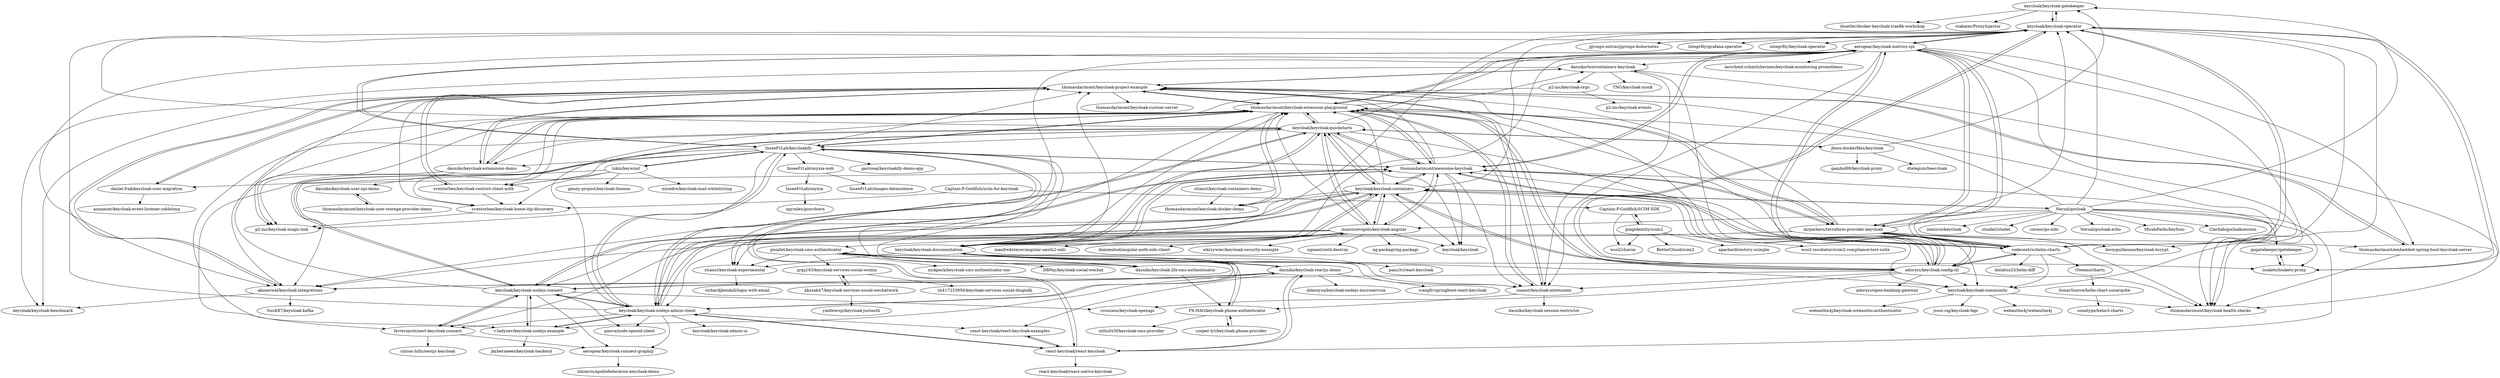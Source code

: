 digraph G {
"keycloak/keycloak-gatekeeper" -> "ibuetler/docker-keycloak-traefik-workshop" ["e"=1]
"keycloak/keycloak-gatekeeper" -> "stakater/ProxyInjector" ["e"=1]
"keycloak/keycloak-gatekeeper" -> "keycloak/keycloak-operator"
"keycloak/keycloak-quickstarts" -> "thomasdarimont/awesome-keycloak"
"keycloak/keycloak-quickstarts" -> "keycloak/keycloak-containers"
"keycloak/keycloak-quickstarts" -> "keycloak/keycloak-documentation"
"keycloak/keycloak-quickstarts" -> "keycloak/keycloak" ["e"=1]
"keycloak/keycloak-quickstarts" -> "thomasdarimont/keycloak-extension-playground"
"keycloak/keycloak-quickstarts" -> "keycloak/keycloak-nodejs-connect"
"keycloak/keycloak-quickstarts" -> "keycloak/keycloak-nodejs-admin-client"
"keycloak/keycloak-quickstarts" -> "jboss-dockerfiles/keycloak"
"keycloak/keycloak-quickstarts" -> "mauriciovigolo/keycloak-angular"
"keycloak/keycloak-quickstarts" -> "aerogear/keycloak-metrics-spi"
"keycloak/keycloak-quickstarts" -> "dasniko/keycloak-extensions-demo"
"keycloak/keycloak-quickstarts" -> "keycloak/keycloak-community"
"keycloak/keycloak-quickstarts" -> "v-ladynev/keycloak-nodejs-example"
"keycloak/keycloak-quickstarts" -> "keycloak/keycloak-operator"
"keycloak/keycloak-quickstarts" -> "InseeFrLab/keycloakify"
"thomasdarimont/awesome-keycloak" -> "thomasdarimont/keycloak-extension-playground"
"thomasdarimont/awesome-keycloak" -> "keycloak/keycloak-quickstarts"
"thomasdarimont/awesome-keycloak" -> "aerogear/keycloak-metrics-spi"
"thomasdarimont/awesome-keycloak" -> "thomasdarimont/keycloak-project-example"
"thomasdarimont/awesome-keycloak" -> "InseeFrLab/keycloakify"
"thomasdarimont/awesome-keycloak" -> "adorsys/keycloak-config-cli"
"thomasdarimont/awesome-keycloak" -> "mauriciovigolo/keycloak-angular"
"thomasdarimont/awesome-keycloak" -> "keycloak/keycloak-containers"
"thomasdarimont/awesome-keycloak" -> "keycloak/keycloak-nodejs-admin-client"
"thomasdarimont/awesome-keycloak" -> "akoserwal/keycloak-integrations"
"thomasdarimont/awesome-keycloak" -> "keycloak/keycloak-documentation"
"thomasdarimont/awesome-keycloak" -> "mrparkers/terraform-provider-keycloak"
"thomasdarimont/awesome-keycloak" -> "zonaut/keycloak-extensions"
"thomasdarimont/awesome-keycloak" -> "keycloak/keycloak" ["e"=1]
"thomasdarimont/awesome-keycloak" -> "thomasdarimont/keycloak-health-checks"
"mrparkers/terraform-provider-keycloak" -> "adorsys/keycloak-config-cli"
"mrparkers/terraform-provider-keycloak" -> "aerogear/keycloak-metrics-spi"
"mrparkers/terraform-provider-keycloak" -> "thomasdarimont/keycloak-extension-playground"
"mrparkers/terraform-provider-keycloak" -> "leroyguillaume/keycloak-bcrypt"
"mrparkers/terraform-provider-keycloak" -> "codecentric/helm-charts"
"mrparkers/terraform-provider-keycloak" -> "thomasdarimont/awesome-keycloak"
"mrparkers/terraform-provider-keycloak" -> "keycloak/keycloak-operator"
"mrparkers/terraform-provider-keycloak" -> "akoserwal/keycloak-integrations"
"mrparkers/terraform-provider-keycloak" -> "thomasdarimont/keycloak-health-checks"
"mrparkers/terraform-provider-keycloak" -> "thomasdarimont/keycloak-project-example"
"mrparkers/terraform-provider-keycloak" -> "thomasdarimont/embedded-spring-boot-keycloak-server"
"mrparkers/terraform-provider-keycloak" -> "stianst/keycloak-experimental"
"kkzxak47/keycloak-services-social-wechatwork" -> "jyqq163/keycloak-services-social-weixin"
"kkzxak47/keycloak-services-social-wechatwork" -> "yanfeiwuji/keycloak-justauth"
"sventorben/keycloak-restrict-client-auth" -> "sventorben/keycloak-home-idp-discovery"
"sventorben/keycloak-restrict-client-auth" -> "thomasdarimont/keycloak-project-example"
"aerogear/keycloak-connect-graphql" -> "ilmimris/apollofederation-keycloak-demo"
"daniel-frak/keycloak-user-migration" -> "thomasdarimont/keycloak-project-example"
"daniel-frak/keycloak-user-migration" -> "aznamier/keycloak-event-listener-rabbitmq"
"lukin/keywind" -> "InseeFrLab/keycloakify"
"lukin/keywind" -> "daniel-frak/keycloak-user-migration"
"lukin/keywind" -> "sventorben/keycloak-restrict-client-auth"
"lukin/keywind" -> "genny-project/keycloak-themes"
"lukin/keywind" -> "sventorben/keycloak-home-idp-discovery"
"lukin/keywind" -> "micedre/keycloak-mail-whitelisting"
"p2-inc/keycloak-orgs" -> "p2-inc/keycloak-events"
"p2-inc/keycloak-orgs" -> "sventorben/keycloak-home-idp-discovery"
"sventorben/keycloak-home-idp-discovery" -> "p2-inc/keycloak-magic-link"
"InseeFrLab/keycloakify" -> "lukin/keywind"
"InseeFrLab/keycloakify" -> "react-keycloak/react-keycloak"
"InseeFrLab/keycloakify" -> "InseeFrLab/onyxia-web"
"InseeFrLab/keycloakify" -> "thomasdarimont/keycloak-extension-playground"
"InseeFrLab/keycloakify" -> "thomasdarimont/awesome-keycloak"
"InseeFrLab/keycloakify" -> "aerogear/keycloak-metrics-spi"
"InseeFrLab/keycloakify" -> "thomasdarimont/keycloak-project-example"
"InseeFrLab/keycloakify" -> "p2-inc/keycloak-magic-link"
"InseeFrLab/keycloakify" -> "sventorben/keycloak-restrict-client-auth"
"InseeFrLab/keycloakify" -> "garronej/keycloakify-demo-app"
"InseeFrLab/keycloakify" -> "ferrerojosh/nest-keycloak-connect"
"InseeFrLab/keycloakify" -> "dasniko/keycloak-extensions-demo"
"InseeFrLab/keycloakify" -> "dasniko/keycloak-2fa-sms-authenticator"
"InseeFrLab/keycloakify" -> "keycloak/keycloak-nodejs-admin-client"
"InseeFrLab/keycloakify" -> "zonaut/keycloak-extensions"
"keycloak/keycloak-nodejs-connect" -> "keycloak/keycloak-nodejs-admin-client"
"keycloak/keycloak-nodejs-connect" -> "v-ladynev/keycloak-nodejs-example"
"keycloak/keycloak-nodejs-connect" -> "ferrerojosh/nest-keycloak-connect"
"keycloak/keycloak-nodejs-connect" -> "aerogear/keycloak-connect-graphql"
"keycloak/keycloak-nodejs-connect" -> "keycloak/keycloak-quickstarts"
"keycloak/keycloak-nodejs-connect" -> "panva/node-openid-client" ["e"=1]
"keycloak/keycloak-nodejs-connect" -> "keycloak/keycloak-containers"
"keycloak/keycloak-nodejs-connect" -> "dasniko/keycloak-reactjs-demo"
"keycloak/keycloak-nodejs-connect" -> "ccouzens/keycloak-openapi"
"keycloak/keycloak-nodejs-connect" -> "thomasdarimont/keycloak-extension-playground"
"aerogear/keycloak-metrics-spi" -> "thomasdarimont/keycloak-health-checks"
"aerogear/keycloak-metrics-spi" -> "adorsys/keycloak-config-cli"
"aerogear/keycloak-metrics-spi" -> "mrparkers/terraform-provider-keycloak"
"aerogear/keycloak-metrics-spi" -> "thomasdarimont/awesome-keycloak"
"aerogear/keycloak-metrics-spi" -> "keycloak/keycloak-operator"
"aerogear/keycloak-metrics-spi" -> "thomasdarimont/keycloak-extension-playground"
"aerogear/keycloak-metrics-spi" -> "larscheid-schmitzhermes/keycloak-monitoring-prometheus"
"aerogear/keycloak-metrics-spi" -> "InseeFrLab/keycloakify"
"aerogear/keycloak-metrics-spi" -> "leroyguillaume/keycloak-bcrypt"
"aerogear/keycloak-metrics-spi" -> "codecentric/helm-charts"
"aerogear/keycloak-metrics-spi" -> "thomasdarimont/embedded-spring-boot-keycloak-server"
"aerogear/keycloak-metrics-spi" -> "dasniko/testcontainers-keycloak"
"aerogear/keycloak-metrics-spi" -> "zonaut/keycloak-extensions"
"aerogear/keycloak-metrics-spi" -> "stianst/keycloak-experimental"
"aerogear/keycloak-metrics-spi" -> "akoserwal/keycloak-integrations"
"dasniko/keycloak-extensions-demo" -> "p2-inc/keycloak-magic-link"
"dasniko/keycloak-extensions-demo" -> "thomasdarimont/keycloak-extension-playground"
"dasniko/keycloak-extensions-demo" -> "dasniko/keycloak-user-spi-demo"
"dasniko/keycloak-extensions-demo" -> "thomasdarimont/keycloak-project-example"
"thomasdarimont/keycloak-extension-playground" -> "zonaut/keycloak-extensions"
"thomasdarimont/keycloak-extension-playground" -> "thomasdarimont/awesome-keycloak"
"thomasdarimont/keycloak-extension-playground" -> "thomasdarimont/keycloak-project-example"
"thomasdarimont/keycloak-extension-playground" -> "dasniko/keycloak-extensions-demo"
"thomasdarimont/keycloak-extension-playground" -> "thomasdarimont/keycloak-docker-demo"
"thomasdarimont/keycloak-extension-playground" -> "mrparkers/terraform-provider-keycloak"
"thomasdarimont/keycloak-extension-playground" -> "InseeFrLab/keycloakify"
"thomasdarimont/keycloak-extension-playground" -> "p2-inc/keycloak-magic-link"
"thomasdarimont/keycloak-extension-playground" -> "akoserwal/keycloak-integrations"
"thomasdarimont/keycloak-extension-playground" -> "adorsys/keycloak-config-cli"
"thomasdarimont/keycloak-extension-playground" -> "aerogear/keycloak-metrics-spi"
"thomasdarimont/keycloak-extension-playground" -> "keycloak/keycloak-quickstarts"
"thomasdarimont/keycloak-extension-playground" -> "sventorben/keycloak-restrict-client-auth"
"thomasdarimont/keycloak-extension-playground" -> "stianst/keycloak-experimental"
"thomasdarimont/keycloak-extension-playground" -> "dasniko/testcontainers-keycloak"
"v-ladynev/keycloak-nodejs-example" -> "keycloak/keycloak-nodejs-connect"
"v-ladynev/keycloak-nodejs-example" -> "keycloak/keycloak-nodejs-admin-client"
"v-ladynev/keycloak-nodejs-example" -> "jkyberneees/keycloak-backend"
"Captain-P-Goldfish/SCIM-SDK" -> "pingidentity/scim2"
"Captain-P-Goldfish/SCIM-SDK" -> "wso2/charon"
"pingidentity/scim2" -> "Captain-P-Goldfish/SCIM-SDK"
"pingidentity/scim2" -> "wso2/charon"
"pingidentity/scim2" -> "BetterCloud/scim2"
"pingidentity/scim2" -> "apache/directory-scimple"
"pingidentity/scim2" -> "wso2-incubator/scim2-compliance-test-suite"
"keycloak/keycloak-containers" -> "keycloak/keycloak-documentation"
"keycloak/keycloak-containers" -> "keycloak/keycloak-quickstarts"
"keycloak/keycloak-containers" -> "thomasdarimont/awesome-keycloak"
"keycloak/keycloak-containers" -> "keycloak/keycloak-nodejs-admin-client"
"keycloak/keycloak-containers" -> "keycloak/keycloak" ["e"=1]
"keycloak/keycloak-containers" -> "keycloak/keycloak-nodejs-connect"
"keycloak/keycloak-containers" -> "thomasdarimont/keycloak-extension-playground"
"keycloak/keycloak-containers" -> "adorsys/keycloak-config-cli"
"keycloak/keycloak-containers" -> "keycloak/keycloak-community"
"keycloak/keycloak-containers" -> "codecentric/helm-charts"
"keycloak/keycloak-containers" -> "mauriciovigolo/keycloak-angular"
"keycloak/keycloak-containers" -> "Nerzal/gocloak"
"keycloak/keycloak-containers" -> "thomasdarimont/keycloak-docker-demo"
"keycloak/keycloak-containers" -> "akoserwal/keycloak-integrations"
"keycloak/keycloak-containers" -> "keycloak/keycloak-operator"
"SonarSource/helm-chart-sonarqube" -> "sonatype/helm3-charts" ["e"=1]
"Nerzal/gocloak" -> "coreos/go-oidc" ["e"=1]
"Nerzal/gocloak" -> "Nerzal/gocloak-echo"
"Nerzal/gocloak" -> "louketo/louketo-proxy"
"Nerzal/gocloak" -> "keycloak/keycloak-gatekeeper"
"Nerzal/gocloak" -> "keycloak/keycloak-containers"
"Nerzal/gocloak" -> "MicahParks/keyfunc"
"Nerzal/gocloak" -> "keycloak/keycloak-operator"
"Nerzal/gocloak" -> "Clarilab/gocloaksession"
"Nerzal/gocloak" -> "thomasdarimont/keycloak-extension-playground"
"Nerzal/gocloak" -> "react-keycloak/react-keycloak"
"Nerzal/gocloak" -> "gogatekeeper/gatekeeper"
"Nerzal/gocloak" -> "zemirco/keycloak"
"Nerzal/gocloak" -> "mrparkers/terraform-provider-keycloak"
"Nerzal/gocloak" -> "mauriciovigolo/keycloak-angular"
"Nerzal/gocloak" -> "zitadel/zitadel" ["e"=1]
"mauriciovigolo/keycloak-angular" -> "thomasdarimont/awesome-keycloak"
"mauriciovigolo/keycloak-angular" -> "manfredsteyer/angular-oauth2-oidc" ["e"=1]
"mauriciovigolo/keycloak-angular" -> "keycloak/keycloak-quickstarts"
"mauriciovigolo/keycloak-angular" -> "ferrerojosh/nest-keycloak-connect"
"mauriciovigolo/keycloak-angular" -> "keycloak/keycloak-documentation"
"mauriciovigolo/keycloak-angular" -> "keycloak/keycloak-containers"
"mauriciovigolo/keycloak-angular" -> "damienbod/angular-auth-oidc-client" ["e"=1]
"mauriciovigolo/keycloak-angular" -> "thomasdarimont/keycloak-extension-playground"
"mauriciovigolo/keycloak-angular" -> "wkrzywiec/keycloak-security-example"
"mauriciovigolo/keycloak-angular" -> "keycloak/keycloak-nodejs-admin-client"
"mauriciovigolo/keycloak-angular" -> "keycloak/keycloak-nodejs-connect"
"mauriciovigolo/keycloak-angular" -> "ngneat/until-destroy" ["e"=1]
"mauriciovigolo/keycloak-angular" -> "gwallet/keycloak-sms-authenticator"
"mauriciovigolo/keycloak-angular" -> "ng-packagr/ng-packagr" ["e"=1]
"mauriciovigolo/keycloak-angular" -> "keycloak/keycloak" ["e"=1]
"InseeFrLab/onyxia-web" -> "InseeFrLab/onyxia"
"InseeFrLab/onyxia-web" -> "InseeFrLab/images-datascience"
"Captain-P-Goldfish/scim-for-keycloak" -> "Captain-P-Goldfish/SCIM-SDK"
"Captain-P-Goldfish/scim-for-keycloak" -> "sventorben/keycloak-home-idp-discovery"
"react-keycloak/react-keycloak-examples" -> "react-keycloak/react-keycloak"
"codecentric/helm-charts" -> "keycloak/keycloak-operator"
"codecentric/helm-charts" -> "aerogear/keycloak-metrics-spi"
"codecentric/helm-charts" -> "adorsys/keycloak-config-cli"
"codecentric/helm-charts" -> "mrparkers/terraform-provider-keycloak"
"codecentric/helm-charts" -> "thomasdarimont/keycloak-extension-playground"
"codecentric/helm-charts" -> "thomasdarimont/awesome-keycloak"
"codecentric/helm-charts" -> "keycloak/keycloak-containers"
"codecentric/helm-charts" -> "Oteemo/charts"
"codecentric/helm-charts" -> "databus23/helm-diff" ["e"=1]
"codecentric/helm-charts" -> "keycloak/keycloak-community"
"react-keycloak/react-keycloak" -> "react-keycloak/react-keycloak-examples"
"react-keycloak/react-keycloak" -> "react-keycloak/react-native-keycloak"
"react-keycloak/react-keycloak" -> "InseeFrLab/keycloakify"
"react-keycloak/react-keycloak" -> "dasniko/keycloak-reactjs-demo"
"react-keycloak/react-keycloak" -> "keycloak/keycloak-nodejs-admin-client"
"jboss-dockerfiles/keycloak" -> "keycloak/keycloak-quickstarts"
"jboss-dockerfiles/keycloak" -> "dteleguin/beercloak"
"jboss-dockerfiles/keycloak" -> "gambol99/keycloak-proxy" ["e"=1]
"jboss-dockerfiles/keycloak" -> "keycloak/keycloak-gatekeeper"
"keycloak/keycloak-documentation" -> "keycloak/keycloak-containers"
"keycloak/keycloak-documentation" -> "keycloak/keycloak-quickstarts"
"keycloak/keycloak-documentation" -> "keycloak/keycloak-nodejs-admin-client"
"keycloak/keycloak-documentation" -> "keycloak/keycloak-community"
"keycloak/keycloak-documentation" -> "thomasdarimont/awesome-keycloak"
"keycloak/keycloak-documentation" -> "thomasdarimont/keycloak-extension-playground"
"keycloak/keycloak-documentation" -> "keycloak/keycloak-operator"
"keycloak/keycloak-documentation" -> "panz3r/react-keycloak"
"keycloak/keycloak-documentation" -> "dasniko/keycloak-reactjs-demo"
"keycloak/keycloak-documentation" -> "stianst/keycloak-experimental"
"keycloak/keycloak-documentation" -> "thomasdarimont/keycloak-project-example"
"keycloak/keycloak-documentation" -> "aerogear/keycloak-metrics-spi"
"keycloak/keycloak-documentation" -> "mauriciovigolo/keycloak-angular"
"keycloak/keycloak-documentation" -> "louketo/louketo-proxy"
"keycloak/keycloak-documentation" -> "zonaut/keycloak-extensions"
"adorsys/keycloak-config-cli" -> "mrparkers/terraform-provider-keycloak"
"adorsys/keycloak-config-cli" -> "aerogear/keycloak-metrics-spi"
"adorsys/keycloak-config-cli" -> "thomasdarimont/keycloak-extension-playground"
"adorsys/keycloak-config-cli" -> "thomasdarimont/awesome-keycloak"
"adorsys/keycloak-config-cli" -> "keycloak/keycloak-operator"
"adorsys/keycloak-config-cli" -> "thomasdarimont/keycloak-project-example"
"adorsys/keycloak-config-cli" -> "dasniko/testcontainers-keycloak"
"adorsys/keycloak-config-cli" -> "codecentric/helm-charts"
"adorsys/keycloak-config-cli" -> "zonaut/keycloak-extensions"
"adorsys/keycloak-config-cli" -> "thomasdarimont/keycloak-health-checks"
"adorsys/keycloak-config-cli" -> "akoserwal/keycloak-integrations"
"adorsys/keycloak-config-cli" -> "ccouzens/keycloak-openapi"
"adorsys/keycloak-config-cli" -> "keycloak/keycloak-containers"
"adorsys/keycloak-config-cli" -> "adorsys/open-banking-gateway" ["e"=1]
"adorsys/keycloak-config-cli" -> "keycloak/keycloak-community"
"dasniko/keycloak-2fa-sms-authenticator" -> "FX-HAO/keycloak-phone-authenticator"
"dasniko/keycloak-2fa-sms-authenticator" -> "gwallet/keycloak-sms-authenticator"
"keycloak/keycloak-nodejs-admin-client" -> "keycloak/keycloak-nodejs-connect"
"keycloak/keycloak-nodejs-admin-client" -> "v-ladynev/keycloak-nodejs-example"
"keycloak/keycloak-nodejs-admin-client" -> "aerogear/keycloak-connect-graphql"
"keycloak/keycloak-nodejs-admin-client" -> "keycloak/keycloak-documentation"
"keycloak/keycloak-nodejs-admin-client" -> "ferrerojosh/nest-keycloak-connect"
"keycloak/keycloak-nodejs-admin-client" -> "thomasdarimont/awesome-keycloak"
"keycloak/keycloak-nodejs-admin-client" -> "keycloak/keycloak-containers"
"keycloak/keycloak-nodejs-admin-client" -> "panva/node-openid-client" ["e"=1]
"keycloak/keycloak-nodejs-admin-client" -> "keycloak/keycloak-quickstarts"
"keycloak/keycloak-nodejs-admin-client" -> "react-keycloak/react-keycloak"
"keycloak/keycloak-nodejs-admin-client" -> "InseeFrLab/keycloakify"
"keycloak/keycloak-nodejs-admin-client" -> "react-keycloak/react-keycloak-examples"
"keycloak/keycloak-nodejs-admin-client" -> "thomasdarimont/keycloak-extension-playground"
"keycloak/keycloak-nodejs-admin-client" -> "keycloak/keycloak-admin-ui"
"keycloak/keycloak-nodejs-admin-client" -> "keycloak/keycloak-operator"
"stianst/keycloak-experimental" -> "richardjkendall/login-with-email"
"dasniko/keycloak-reactjs-demo" -> "react-keycloak/react-keycloak-examples"
"dasniko/keycloak-reactjs-demo" -> "react-keycloak/react-keycloak"
"dasniko/keycloak-reactjs-demo" -> "v-ladynev/keycloak-nodejs-example"
"dasniko/keycloak-reactjs-demo" -> "ddezoysa/keycloak-nodejs-microservice"
"dasniko/keycloak-reactjs-demo" -> "akoserwal/keycloak-integrations"
"dasniko/keycloak-reactjs-demo" -> "keycloak/keycloak-nodejs-connect"
"dasniko/keycloak-reactjs-demo" -> "keycloak/keycloak-documentation"
"dasniko/keycloak-reactjs-demo" -> "ivangfr/springboot-react-keycloak"
"keycloak/keycloak-community" -> "webauthn4j/keycloak-webauthn-authenticator" ["e"=1]
"keycloak/keycloak-community" -> "jsoss-sig/keycloak-fapi"
"keycloak/keycloak-community" -> "webauthn4j/webauthn4j" ["e"=1]
"keycloak/keycloak-community" -> "thomasdarimont/keycloak-health-checks"
"keycloak/keycloak-operator" -> "louketo/louketo-proxy"
"keycloak/keycloak-operator" -> "codecentric/helm-charts"
"keycloak/keycloak-operator" -> "keycloak/keycloak-community"
"keycloak/keycloak-operator" -> "aerogear/keycloak-metrics-spi"
"keycloak/keycloak-operator" -> "adorsys/keycloak-config-cli"
"keycloak/keycloak-operator" -> "jgroups-extras/jgroups-kubernetes"
"keycloak/keycloak-operator" -> "thomasdarimont/keycloak-health-checks"
"keycloak/keycloak-operator" -> "integr8ly/grafana-operator" ["e"=1]
"keycloak/keycloak-operator" -> "integr8ly/keycloak-operator"
"keycloak/keycloak-operator" -> "keycloak/keycloak-gatekeeper"
"cooper-lyt/keycloak-phone-provider" -> "FX-HAO/keycloak-phone-authenticator"
"thomasdarimont/keycloak-docker-demo" -> "thomasdarimont/keycloak-extension-playground"
"gwallet/keycloak-sms-authenticator" -> "FX-HAO/keycloak-phone-authenticator"
"gwallet/keycloak-sms-authenticator" -> "nickpack/keycloak-sms-authenticator-sns"
"gwallet/keycloak-sms-authenticator" -> "jyqq163/keycloak-services-social-weixin"
"gwallet/keycloak-sms-authenticator" -> "stianst/keycloak-experimental"
"gwallet/keycloak-sms-authenticator" -> "DBPay/keycloak-social-wechat"
"gwallet/keycloak-sms-authenticator" -> "dasniko/keycloak-2fa-sms-authenticator"
"ferrerojosh/nest-keycloak-connect" -> "keycloak/keycloak-nodejs-connect"
"ferrerojosh/nest-keycloak-connect" -> "silicon-hills/nestjs-keycloak"
"ferrerojosh/nest-keycloak-connect" -> "aerogear/keycloak-connect-graphql"
"louketo/louketo-proxy" -> "keycloak/keycloak-operator"
"louketo/louketo-proxy" -> "gogatekeeper/gatekeeper"
"jyqq163/keycloak-services-social-weixin" -> "zh417233956/keycloak-services-social-dingtalk"
"jyqq163/keycloak-services-social-weixin" -> "kkzxak47/keycloak-services-social-wechatwork"
"akoserwal/keycloak-integrations" -> "keycloak/keycloak-benchmark"
"akoserwal/keycloak-integrations" -> "thomasdarimont/keycloak-project-example"
"akoserwal/keycloak-integrations" -> "SnuK87/keycloak-kafka"
"InseeFrLab/onyxia" -> "spyrales/gouvdown"
"gogatekeeper/gatekeeper" -> "louketo/louketo-proxy"
"dasniko/testcontainers-keycloak" -> "thomasdarimont/keycloak-project-example"
"dasniko/testcontainers-keycloak" -> "keycloak/keycloak-benchmark"
"dasniko/testcontainers-keycloak" -> "thomasdarimont/keycloak-health-checks"
"dasniko/testcontainers-keycloak" -> "TNG/keycloak-mock"
"dasniko/testcontainers-keycloak" -> "p2-inc/keycloak-orgs"
"dasniko/testcontainers-keycloak" -> "zonaut/keycloak-extensions"
"thomasdarimont/keycloak-project-example" -> "thomasdarimont/keycloak-extension-playground"
"thomasdarimont/keycloak-project-example" -> "dasniko/testcontainers-keycloak"
"thomasdarimont/keycloak-project-example" -> "daniel-frak/keycloak-user-migration"
"thomasdarimont/keycloak-project-example" -> "keycloak/keycloak-benchmark"
"thomasdarimont/keycloak-project-example" -> "sventorben/keycloak-restrict-client-auth"
"thomasdarimont/keycloak-project-example" -> "thomasdarimont/embedded-spring-boot-keycloak-server"
"thomasdarimont/keycloak-project-example" -> "thomasdarimont/keycloak-health-checks"
"thomasdarimont/keycloak-project-example" -> "dasniko/keycloak-extensions-demo"
"thomasdarimont/keycloak-project-example" -> "thomasdarimont/keycloak-custom-server"
"thomasdarimont/keycloak-project-example" -> "zonaut/keycloak-extensions"
"thomasdarimont/keycloak-project-example" -> "sventorben/keycloak-home-idp-discovery"
"thomasdarimont/keycloak-project-example" -> "akoserwal/keycloak-integrations"
"thomasdarimont/keycloak-project-example" -> "p2-inc/keycloak-magic-link"
"thomasdarimont/embedded-spring-boot-keycloak-server" -> "thomasdarimont/keycloak-project-example"
"thomasdarimont/embedded-spring-boot-keycloak-server" -> "thomasdarimont/keycloak-health-checks"
"dasniko/keycloak-user-spi-demo" -> "thomasdarimont/keycloak-user-storage-provider-demo"
"zonaut/keycloak-extensions" -> "thomasdarimont/keycloak-extension-playground"
"zonaut/keycloak-extensions" -> "dasniko/keycloak-session-restrictor"
"zonaut/keycloak-extensions" -> "FX-HAO/keycloak-phone-authenticator"
"zonaut/keycloak-extensions" -> "thomasdarimont/keycloak-project-example"
"stianst/keycloak-containers-demo" -> "thomasdarimont/keycloak-docker-demo"
"thomasdarimont/keycloak-user-storage-provider-demo" -> "dasniko/keycloak-user-spi-demo"
"Oteemo/charts" -> "SonarSource/helm-chart-sonarqube"
"FX-HAO/keycloak-phone-authenticator" -> "cooper-lyt/keycloak-phone-provider"
"FX-HAO/keycloak-phone-authenticator" -> "gwallet/keycloak-sms-authenticator"
"FX-HAO/keycloak-phone-authenticator" -> "mths0x5f/keycloak-sms-provider"
"keycloak/keycloak-gatekeeper" ["l"="11.358,21.088"]
"ibuetler/docker-keycloak-traefik-workshop" ["l"="-32.222,-22.733"]
"stakater/ProxyInjector" ["l"="-10.358,0.658"]
"keycloak/keycloak-operator" ["l"="11.296,21.088"]
"keycloak/keycloak-quickstarts" ["l"="11.31,21.142"]
"thomasdarimont/awesome-keycloak" ["l"="11.271,21.136"]
"keycloak/keycloak-containers" ["l"="11.306,21.122"]
"keycloak/keycloak-documentation" ["l"="11.288,21.121"]
"keycloak/keycloak" ["l"="9.547,21.744"]
"thomasdarimont/keycloak-extension-playground" ["l"="11.257,21.147"]
"keycloak/keycloak-nodejs-connect" ["l"="11.319,21.179"]
"keycloak/keycloak-nodejs-admin-client" ["l"="11.31,21.164"]
"jboss-dockerfiles/keycloak" ["l"="11.376,21.119"]
"mauriciovigolo/keycloak-angular" ["l"="11.285,21.157"]
"aerogear/keycloak-metrics-spi" ["l"="11.247,21.116"]
"dasniko/keycloak-extensions-demo" ["l"="11.233,21.169"]
"keycloak/keycloak-community" ["l"="11.283,21.098"]
"v-ladynev/keycloak-nodejs-example" ["l"="11.346,21.185"]
"InseeFrLab/keycloakify" ["l"="11.257,21.175"]
"thomasdarimont/keycloak-project-example" ["l"="11.225,21.149"]
"adorsys/keycloak-config-cli" ["l"="11.263,21.116"]
"akoserwal/keycloak-integrations" ["l"="11.245,21.132"]
"mrparkers/terraform-provider-keycloak" ["l"="11.253,21.098"]
"zonaut/keycloak-extensions" ["l"="11.225,21.134"]
"thomasdarimont/keycloak-health-checks" ["l"="11.236,21.102"]
"leroyguillaume/keycloak-bcrypt" ["l"="11.236,21.068"]
"codecentric/helm-charts" ["l"="11.268,21.083"]
"thomasdarimont/embedded-spring-boot-keycloak-server" ["l"="11.211,21.103"]
"stianst/keycloak-experimental" ["l"="11.22,21.116"]
"kkzxak47/keycloak-services-social-wechatwork" ["l"="11.061,21.123"]
"jyqq163/keycloak-services-social-weixin" ["l"="11.092,21.124"]
"yanfeiwuji/keycloak-justauth" ["l"="11.034,21.121"]
"sventorben/keycloak-restrict-client-auth" ["l"="11.216,21.182"]
"sventorben/keycloak-home-idp-discovery" ["l"="11.186,21.204"]
"aerogear/keycloak-connect-graphql" ["l"="11.328,21.213"]
"ilmimris/apollofederation-keycloak-demo" ["l"="11.339,21.238"]
"daniel-frak/keycloak-user-migration" ["l"="11.195,21.189"]
"aznamier/keycloak-event-listener-rabbitmq" ["l"="11.168,21.225"]
"lukin/keywind" ["l"="11.213,21.215"]
"genny-project/keycloak-themes" ["l"="11.212,21.252"]
"micedre/keycloak-mail-whitelisting" ["l"="11.191,21.25"]
"p2-inc/keycloak-orgs" ["l"="11.153,21.178"]
"p2-inc/keycloak-events" ["l"="11.117,21.187"]
"p2-inc/keycloak-magic-link" ["l"="11.229,21.187"]
"react-keycloak/react-keycloak" ["l"="11.338,21.165"]
"InseeFrLab/onyxia-web" ["l"="11.255,21.259"]
"garronej/keycloakify-demo-app" ["l"="11.249,21.215"]
"ferrerojosh/nest-keycloak-connect" ["l"="11.304,21.202"]
"dasniko/keycloak-2fa-sms-authenticator" ["l"="11.17,21.153"]
"panva/node-openid-client" ["l"="25.574,-34.974"]
"dasniko/keycloak-reactjs-demo" ["l"="11.346,21.147"]
"ccouzens/keycloak-openapi" ["l"="11.273,21.194"]
"larscheid-schmitzhermes/keycloak-monitoring-prometheus" ["l"="11.215,21.066"]
"dasniko/testcontainers-keycloak" ["l"="11.204,21.131"]
"dasniko/keycloak-user-spi-demo" ["l"="11.164,21.203"]
"thomasdarimont/keycloak-docker-demo" ["l"="11.287,21.185"]
"jkyberneees/keycloak-backend" ["l"="11.382,21.214"]
"Captain-P-Goldfish/SCIM-SDK" ["l"="11.093,21.306"]
"pingidentity/scim2" ["l"="11.077,21.331"]
"wso2/charon" ["l"="11.069,21.313"]
"BetterCloud/scim2" ["l"="11.051,21.336"]
"apache/directory-scimple" ["l"="11.082,21.355"]
"wso2-incubator/scim2-compliance-test-suite" ["l"="11.061,21.351"]
"Nerzal/gocloak" ["l"="11.33,21.092"]
"SonarSource/helm-chart-sonarqube" ["l"="11.241,20.969"]
"sonatype/helm3-charts" ["l"="-12.005,-2.886"]
"coreos/go-oidc" ["l"="-13.09,1.472"]
"Nerzal/gocloak-echo" ["l"="11.359,21.057"]
"louketo/louketo-proxy" ["l"="11.312,21.062"]
"MicahParks/keyfunc" ["l"="11.383,21.048"]
"Clarilab/gocloaksession" ["l"="11.354,21.071"]
"gogatekeeper/gatekeeper" ["l"="11.332,21.038"]
"zemirco/keycloak" ["l"="11.378,21.076"]
"zitadel/zitadel" ["l"="-32.616,-23.161"]
"manfredsteyer/angular-oauth2-oidc" ["l"="25.963,17.586"]
"damienbod/angular-auth-oidc-client" ["l"="25.902,17.598"]
"wkrzywiec/keycloak-security-example" ["l"="11.281,21.215"]
"ngneat/until-destroy" ["l"="30.787,-30.793"]
"gwallet/keycloak-sms-authenticator" ["l"="11.161,21.134"]
"ng-packagr/ng-packagr" ["l"="30.861,-30.748"]
"InseeFrLab/onyxia" ["l"="11.256,21.303"]
"InseeFrLab/images-datascience" ["l"="11.253,21.28"]
"Captain-P-Goldfish/scim-for-keycloak" ["l"="11.132,21.264"]
"react-keycloak/react-keycloak-examples" ["l"="11.364,21.165"]
"Oteemo/charts" ["l"="11.249,21.008"]
"databus23/helm-diff" ["l"="-10.62,0.356"]
"react-keycloak/react-native-keycloak" ["l"="11.397,21.189"]
"dteleguin/beercloak" ["l"="11.423,21.106"]
"gambol99/keycloak-proxy" ["l"="-12.454,-5.961"]
"panz3r/react-keycloak" ["l"="11.336,21.062"]
"adorsys/open-banking-gateway" ["l"="8.815,9.452"]
"FX-HAO/keycloak-phone-authenticator" ["l"="11.152,21.117"]
"keycloak/keycloak-admin-ui" ["l"="11.354,21.217"]
"richardjkendall/login-with-email" ["l"="11.193,21.099"]
"ddezoysa/keycloak-nodejs-microservice" ["l"="11.383,21.151"]
"ivangfr/springboot-react-keycloak" ["l"="11.418,21.153"]
"webauthn4j/keycloak-webauthn-authenticator" ["l"="23.001,16.541"]
"jsoss-sig/keycloak-fapi" ["l"="11.279,21.062"]
"webauthn4j/webauthn4j" ["l"="22.979,16.579"]
"jgroups-extras/jgroups-kubernetes" ["l"="11.281,21.037"]
"integr8ly/grafana-operator" ["l"="-16.229,3.083"]
"integr8ly/keycloak-operator" ["l"="11.302,21.039"]
"cooper-lyt/keycloak-phone-provider" ["l"="11.125,21.106"]
"nickpack/keycloak-sms-authenticator-sns" ["l"="11.117,21.131"]
"DBPay/keycloak-social-wechat" ["l"="11.129,21.148"]
"silicon-hills/nestjs-keycloak" ["l"="11.312,21.23"]
"zh417233956/keycloak-services-social-dingtalk" ["l"="11.077,21.109"]
"keycloak/keycloak-benchmark" ["l"="11.2,21.148"]
"SnuK87/keycloak-kafka" ["l"="11.205,21.083"]
"spyrales/gouvdown" ["l"="11.256,21.329"]
"TNG/keycloak-mock" ["l"="11.165,21.091"]
"thomasdarimont/keycloak-custom-server" ["l"="11.196,21.164"]
"thomasdarimont/keycloak-user-storage-provider-demo" ["l"="11.138,21.217"]
"dasniko/keycloak-session-restrictor" ["l"="11.182,21.114"]
"stianst/keycloak-containers-demo" ["l"="11.3,21.25"]
"mths0x5f/keycloak-sms-provider" ["l"="11.134,21.091"]
}